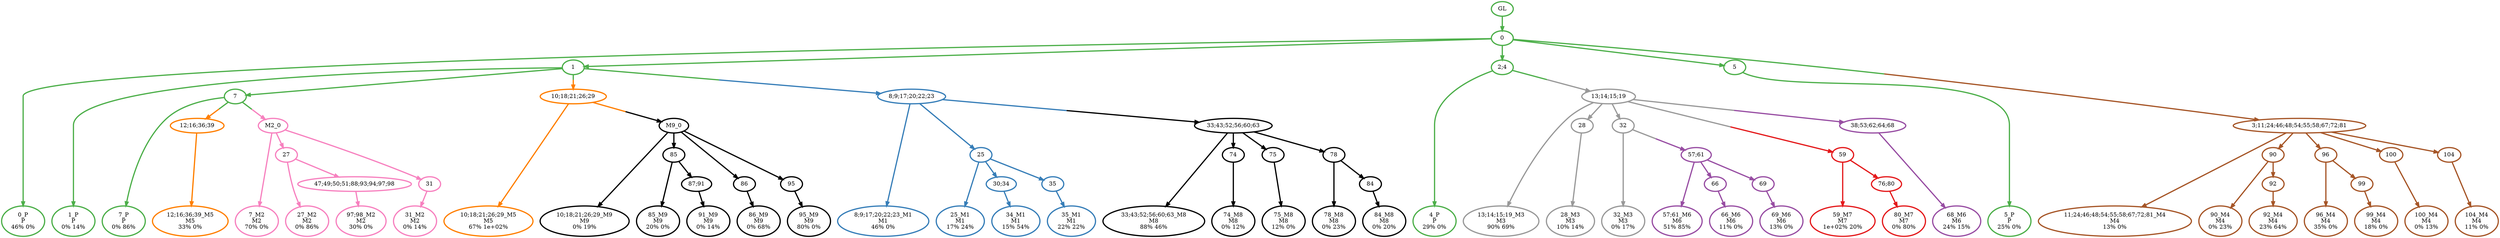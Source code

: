 digraph T {
	{
		rank=same
		80 [penwidth=3,colorscheme=set19,color=3,label="0_P\nP\n46% 0%"]
		78 [penwidth=3,colorscheme=set19,color=3,label="1_P\nP\n0% 14%"]
		76 [penwidth=3,colorscheme=set19,color=3,label="7_P\nP\n0% 86%"]
		74 [penwidth=3,colorscheme=set19,color=3,label="4_P\nP\n29% 0%"]
		72 [penwidth=3,colorscheme=set19,color=3,label="5_P\nP\n25% 0%"]
		71 [penwidth=3,colorscheme=set19,color=2,label="8;9;17;20;22;23_M1\nM1\n46% 0%"]
		69 [penwidth=3,colorscheme=set19,color=2,label="25_M1\nM1\n17% 24%"]
		67 [penwidth=3,colorscheme=set19,color=2,label="34_M1\nM1\n15% 54%"]
		65 [penwidth=3,colorscheme=set19,color=2,label="35_M1\nM1\n22% 22%"]
		64 [penwidth=3,colorscheme=set19,color=8,label="7_M2\nM2\n70% 0%"]
		62 [penwidth=3,colorscheme=set19,color=8,label="27_M2\nM2\n0% 86%"]
		60 [penwidth=3,colorscheme=set19,color=8,label="97;98_M2\nM2\n30% 0%"]
		58 [penwidth=3,colorscheme=set19,color=8,label="31_M2\nM2\n0% 14%"]
		57 [penwidth=3,colorscheme=set19,color=9,label="13;14;15;19_M3\nM3\n90% 69%"]
		55 [penwidth=3,colorscheme=set19,color=9,label="28_M3\nM3\n10% 14%"]
		53 [penwidth=3,colorscheme=set19,color=9,label="32_M3\nM3\n0% 17%"]
		52 [penwidth=3,colorscheme=set19,color=7,label="11;24;46;48;54;55;58;67;72;81_M4\nM4\n13% 0%"]
		50 [penwidth=3,colorscheme=set19,color=7,label="90_M4\nM4\n0% 23%"]
		48 [penwidth=3,colorscheme=set19,color=7,label="92_M4\nM4\n23% 64%"]
		46 [penwidth=3,colorscheme=set19,color=7,label="96_M4\nM4\n35% 0%"]
		44 [penwidth=3,colorscheme=set19,color=7,label="99_M4\nM4\n18% 0%"]
		42 [penwidth=3,colorscheme=set19,color=7,label="100_M4\nM4\n0% 13%"]
		40 [penwidth=3,colorscheme=set19,color=7,label="104_M4\nM4\n11% 0%"]
		39 [penwidth=3,colorscheme=set19,color=5,label="12;16;36;39_M5\nM5\n33% 0%"]
		38 [penwidth=3,colorscheme=set19,color=5,label="10;18;21;26;29_M5\nM5\n67% 1e+02%"]
		37 [penwidth=3,colorscheme=set19,color=4,label="57;61_M6\nM6\n51% 85%"]
		35 [penwidth=3,colorscheme=set19,color=4,label="66_M6\nM6\n11% 0%"]
		33 [penwidth=3,colorscheme=set19,color=4,label="69_M6\nM6\n13% 0%"]
		32 [penwidth=3,colorscheme=set19,color=4,label="68_M6\nM6\n24% 15%"]
		31 [penwidth=3,colorscheme=set19,color=1,label="59_M7\nM7\n1e+02% 20%"]
		29 [penwidth=3,colorscheme=set19,color=1,label="80_M7\nM7\n0% 80%"]
		28 [penwidth=3,colorscheme=set19,color=10,label="33;43;52;56;60;63_M8\nM8\n88% 46%"]
		26 [penwidth=3,colorscheme=set19,color=10,label="74_M8\nM8\n0% 12%"]
		24 [penwidth=3,colorscheme=set19,color=10,label="75_M8\nM8\n12% 0%"]
		22 [penwidth=3,colorscheme=set19,color=10,label="78_M8\nM8\n0% 23%"]
		20 [penwidth=3,colorscheme=set19,color=10,label="84_M8\nM8\n0% 20%"]
		19 [penwidth=3,colorscheme=set19,color=10,label="10;18;21;26;29_M9\nM9\n0% 19%"]
		17 [penwidth=3,colorscheme=set19,color=10,label="85_M9\nM9\n20% 0%"]
		15 [penwidth=3,colorscheme=set19,color=10,label="91_M9\nM9\n0% 14%"]
		13 [penwidth=3,colorscheme=set19,color=10,label="86_M9\nM9\n0% 68%"]
		11 [penwidth=3,colorscheme=set19,color=10,label="95_M9\nM9\n80% 0%"]
	}
	82 [penwidth=3,colorscheme=set19,color=3,label="GL"]
	81 [penwidth=3,colorscheme=set19,color=3,label="0"]
	79 [penwidth=3,colorscheme=set19,color=3,label="1"]
	77 [penwidth=3,colorscheme=set19,color=3,label="7"]
	75 [penwidth=3,colorscheme=set19,color=3,label="2;4"]
	73 [penwidth=3,colorscheme=set19,color=3,label="5"]
	70 [penwidth=3,colorscheme=set19,color=2,label="25"]
	68 [penwidth=3,colorscheme=set19,color=2,label="30;34"]
	66 [penwidth=3,colorscheme=set19,color=2,label="35"]
	63 [penwidth=3,colorscheme=set19,color=8,label="27"]
	61 [penwidth=3,colorscheme=set19,color=8,label="47;49;50;51;88;93;94;97;98"]
	59 [penwidth=3,colorscheme=set19,color=8,label="31"]
	56 [penwidth=3,colorscheme=set19,color=9,label="28"]
	54 [penwidth=3,colorscheme=set19,color=9,label="32"]
	51 [penwidth=3,colorscheme=set19,color=7,label="90"]
	49 [penwidth=3,colorscheme=set19,color=7,label="92"]
	47 [penwidth=3,colorscheme=set19,color=7,label="96"]
	45 [penwidth=3,colorscheme=set19,color=7,label="99"]
	43 [penwidth=3,colorscheme=set19,color=7,label="100"]
	41 [penwidth=3,colorscheme=set19,color=7,label="104"]
	36 [penwidth=3,colorscheme=set19,color=4,label="66"]
	34 [penwidth=3,colorscheme=set19,color=4,label="69"]
	30 [penwidth=3,colorscheme=set19,color=1,label="76;80"]
	27 [penwidth=3,colorscheme=set19,color=10,label="74"]
	25 [penwidth=3,colorscheme=set19,color=10,label="75"]
	23 [penwidth=3,colorscheme=set19,color=10,label="78"]
	21 [penwidth=3,colorscheme=set19,color=10,label="84"]
	18 [penwidth=3,colorscheme=set19,color=10,label="85"]
	16 [penwidth=3,colorscheme=set19,color=10,label="87;91"]
	14 [penwidth=3,colorscheme=set19,color=10,label="86"]
	12 [penwidth=3,colorscheme=set19,color=10,label="95"]
	10 [penwidth=3,colorscheme=set19,color=10,label="M9_0"]
	9 [penwidth=3,colorscheme=set19,color=1,label="59"]
	8 [penwidth=3,colorscheme=set19,color=4,label="57;61"]
	7 [penwidth=3,colorscheme=set19,color=4,label="38;53;62;64;68"]
	6 [penwidth=3,colorscheme=set19,color=10,label="33;43;52;56;60;63"]
	5 [penwidth=3,colorscheme=set19,color=7,label="3;11;24;46;48;54;55;58;67;72;81"]
	4 [penwidth=3,colorscheme=set19,color=5,label="12;16;36;39"]
	3 [penwidth=3,colorscheme=set19,color=5,label="10;18;21;26;29"]
	2 [penwidth=3,colorscheme=set19,color=9,label="13;14;15;19"]
	1 [penwidth=3,colorscheme=set19,color=8,label="M2_0"]
	0 [penwidth=3,colorscheme=set19,color=2,label="8;9;17;20;22;23"]
	82 -> 81 [penwidth=3,colorscheme=set19,color=3]
	81 -> 80 [penwidth=3,colorscheme=set19,color=3]
	81 -> 79 [penwidth=3,colorscheme=set19,color=3]
	81 -> 73 [penwidth=3,colorscheme=set19,color=3]
	81 -> 75 [penwidth=3,colorscheme=set19,color=3]
	81 -> 5 [penwidth=3,colorscheme=set19,color="3;0.5:7"]
	79 -> 78 [penwidth=3,colorscheme=set19,color=3]
	79 -> 77 [penwidth=3,colorscheme=set19,color=3]
	79 -> 3 [penwidth=3,colorscheme=set19,color="3;0.5:5"]
	79 -> 0 [penwidth=3,colorscheme=set19,color="3;0.5:2"]
	77 -> 76 [penwidth=3,colorscheme=set19,color=3]
	77 -> 1 [penwidth=3,colorscheme=set19,color="3;0.5:8"]
	77 -> 4 [penwidth=3,colorscheme=set19,color="3;0.5:5"]
	75 -> 74 [penwidth=3,colorscheme=set19,color=3]
	75 -> 2 [penwidth=3,colorscheme=set19,color="3;0.5:9"]
	73 -> 72 [penwidth=3,colorscheme=set19,color=3]
	70 -> 69 [penwidth=3,colorscheme=set19,color=2]
	70 -> 66 [penwidth=3,colorscheme=set19,color=2]
	70 -> 68 [penwidth=3,colorscheme=set19,color=2]
	68 -> 67 [penwidth=3,colorscheme=set19,color=2]
	66 -> 65 [penwidth=3,colorscheme=set19,color=2]
	63 -> 62 [penwidth=3,colorscheme=set19,color=8]
	63 -> 61 [penwidth=3,colorscheme=set19,color=8]
	61 -> 60 [penwidth=3,colorscheme=set19,color=8]
	59 -> 58 [penwidth=3,colorscheme=set19,color=8]
	56 -> 55 [penwidth=3,colorscheme=set19,color=9]
	54 -> 53 [penwidth=3,colorscheme=set19,color=9]
	54 -> 8 [penwidth=3,colorscheme=set19,color="9;0.5:4"]
	51 -> 50 [penwidth=3,colorscheme=set19,color=7]
	51 -> 49 [penwidth=3,colorscheme=set19,color=7]
	49 -> 48 [penwidth=3,colorscheme=set19,color=7]
	47 -> 46 [penwidth=3,colorscheme=set19,color=7]
	47 -> 45 [penwidth=3,colorscheme=set19,color=7]
	45 -> 44 [penwidth=3,colorscheme=set19,color=7]
	43 -> 42 [penwidth=3,colorscheme=set19,color=7]
	41 -> 40 [penwidth=3,colorscheme=set19,color=7]
	36 -> 35 [penwidth=3,colorscheme=set19,color=4]
	34 -> 33 [penwidth=3,colorscheme=set19,color=4]
	30 -> 29 [penwidth=3,colorscheme=set19,color=1]
	27 -> 26 [penwidth=3,colorscheme=set19,color=10]
	25 -> 24 [penwidth=3,colorscheme=set19,color=10]
	23 -> 22 [penwidth=3,colorscheme=set19,color=10]
	23 -> 21 [penwidth=3,colorscheme=set19,color=10]
	21 -> 20 [penwidth=3,colorscheme=set19,color=10]
	18 -> 17 [penwidth=3,colorscheme=set19,color=10]
	18 -> 16 [penwidth=3,colorscheme=set19,color=10]
	16 -> 15 [penwidth=3,colorscheme=set19,color=10]
	14 -> 13 [penwidth=3,colorscheme=set19,color=10]
	12 -> 11 [penwidth=3,colorscheme=set19,color=10]
	10 -> 19 [penwidth=3,colorscheme=set19,color=10]
	10 -> 18 [penwidth=3,colorscheme=set19,color=10]
	10 -> 14 [penwidth=3,colorscheme=set19,color=10]
	10 -> 12 [penwidth=3,colorscheme=set19,color=10]
	9 -> 31 [penwidth=3,colorscheme=set19,color=1]
	9 -> 30 [penwidth=3,colorscheme=set19,color=1]
	8 -> 37 [penwidth=3,colorscheme=set19,color=4]
	8 -> 36 [penwidth=3,colorscheme=set19,color=4]
	8 -> 34 [penwidth=3,colorscheme=set19,color=4]
	7 -> 32 [penwidth=3,colorscheme=set19,color=4]
	6 -> 28 [penwidth=3,colorscheme=set19,color=10]
	6 -> 27 [penwidth=3,colorscheme=set19,color=10]
	6 -> 25 [penwidth=3,colorscheme=set19,color=10]
	6 -> 23 [penwidth=3,colorscheme=set19,color=10]
	5 -> 52 [penwidth=3,colorscheme=set19,color=7]
	5 -> 51 [penwidth=3,colorscheme=set19,color=7]
	5 -> 47 [penwidth=3,colorscheme=set19,color=7]
	5 -> 43 [penwidth=3,colorscheme=set19,color=7]
	5 -> 41 [penwidth=3,colorscheme=set19,color=7]
	4 -> 39 [penwidth=3,colorscheme=set19,color=5]
	3 -> 10 [penwidth=3,colorscheme=set19,color="5;0.5:10"]
	3 -> 38 [penwidth=3,colorscheme=set19,color=5]
	2 -> 57 [penwidth=3,colorscheme=set19,color=9]
	2 -> 56 [penwidth=3,colorscheme=set19,color=9]
	2 -> 54 [penwidth=3,colorscheme=set19,color=9]
	2 -> 9 [penwidth=3,colorscheme=set19,color="9;0.5:1"]
	2 -> 7 [penwidth=3,colorscheme=set19,color="9;0.5:4"]
	1 -> 64 [penwidth=3,colorscheme=set19,color=8]
	1 -> 63 [penwidth=3,colorscheme=set19,color=8]
	1 -> 59 [penwidth=3,colorscheme=set19,color=8]
	0 -> 71 [penwidth=3,colorscheme=set19,color=2]
	0 -> 70 [penwidth=3,colorscheme=set19,color=2]
	0 -> 6 [penwidth=3,colorscheme=set19,color="2;0.5:10"]
}
